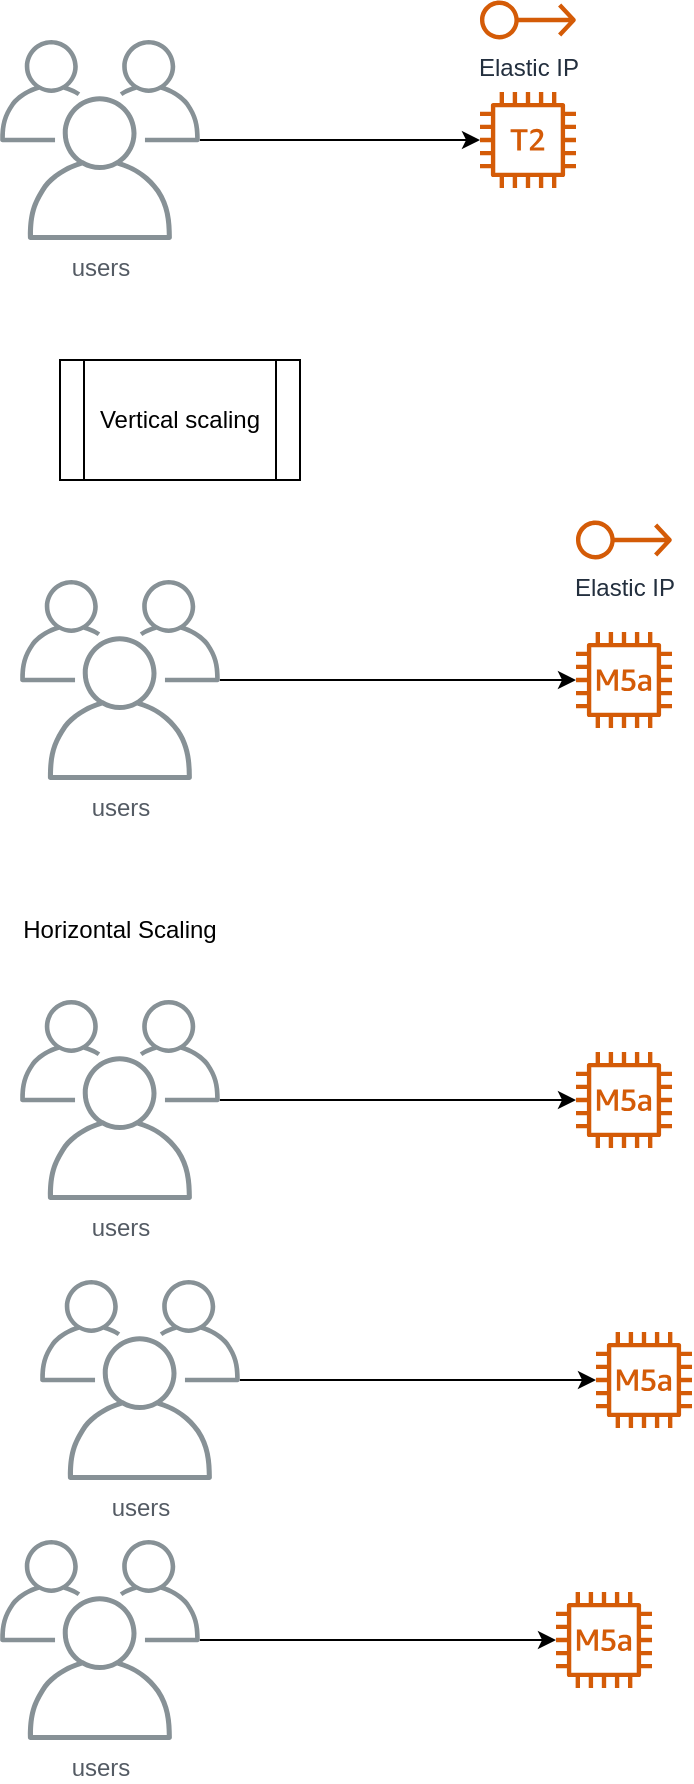 <mxfile version="21.5.2" type="github">
  <diagram name="Page-1" id="gCFBRIp6WHzzj1wFb2W6">
    <mxGraphModel dx="954" dy="565" grid="1" gridSize="10" guides="1" tooltips="1" connect="1" arrows="1" fold="1" page="1" pageScale="1" pageWidth="827" pageHeight="1169" math="0" shadow="0">
      <root>
        <mxCell id="0" />
        <mxCell id="1" parent="0" />
        <mxCell id="1-e7QfcDts3RzyoBnkSf-1" value="" style="sketch=0;outlineConnect=0;fontColor=#232F3E;gradientColor=none;fillColor=#D45B07;strokeColor=none;dashed=0;verticalLabelPosition=bottom;verticalAlign=top;align=center;html=1;fontSize=12;fontStyle=0;aspect=fixed;pointerEvents=1;shape=mxgraph.aws4.t2_instance;" vertex="1" parent="1">
          <mxGeometry x="330" y="126" width="48" height="48" as="geometry" />
        </mxCell>
        <mxCell id="1-e7QfcDts3RzyoBnkSf-4" value="" style="edgeStyle=orthogonalEdgeStyle;rounded=0;orthogonalLoop=1;jettySize=auto;html=1;" edge="1" parent="1" source="1-e7QfcDts3RzyoBnkSf-3" target="1-e7QfcDts3RzyoBnkSf-1">
          <mxGeometry relative="1" as="geometry" />
        </mxCell>
        <mxCell id="1-e7QfcDts3RzyoBnkSf-3" value="users" style="sketch=0;outlineConnect=0;gradientColor=none;fontColor=#545B64;strokeColor=none;fillColor=#879196;dashed=0;verticalLabelPosition=bottom;verticalAlign=top;align=center;html=1;fontSize=12;fontStyle=0;aspect=fixed;shape=mxgraph.aws4.illustration_users;pointerEvents=1" vertex="1" parent="1">
          <mxGeometry x="90" y="100" width="100" height="100" as="geometry" />
        </mxCell>
        <mxCell id="1-e7QfcDts3RzyoBnkSf-7" value="" style="edgeStyle=orthogonalEdgeStyle;rounded=0;orthogonalLoop=1;jettySize=auto;html=1;" edge="1" parent="1" source="1-e7QfcDts3RzyoBnkSf-5" target="1-e7QfcDts3RzyoBnkSf-6">
          <mxGeometry relative="1" as="geometry" />
        </mxCell>
        <mxCell id="1-e7QfcDts3RzyoBnkSf-5" value="users" style="sketch=0;outlineConnect=0;gradientColor=none;fontColor=#545B64;strokeColor=none;fillColor=#879196;dashed=0;verticalLabelPosition=bottom;verticalAlign=top;align=center;html=1;fontSize=12;fontStyle=0;aspect=fixed;shape=mxgraph.aws4.illustration_users;pointerEvents=1" vertex="1" parent="1">
          <mxGeometry x="100" y="370" width="100" height="100" as="geometry" />
        </mxCell>
        <mxCell id="1-e7QfcDts3RzyoBnkSf-6" value="" style="sketch=0;outlineConnect=0;fontColor=#232F3E;gradientColor=none;fillColor=#D45B07;strokeColor=none;dashed=0;verticalLabelPosition=bottom;verticalAlign=top;align=center;html=1;fontSize=12;fontStyle=0;aspect=fixed;pointerEvents=1;shape=mxgraph.aws4.m5a_instance;" vertex="1" parent="1">
          <mxGeometry x="378" y="396" width="48" height="48" as="geometry" />
        </mxCell>
        <mxCell id="1-e7QfcDts3RzyoBnkSf-8" value="Elastic IP" style="sketch=0;outlineConnect=0;fontColor=#232F3E;gradientColor=none;fillColor=#D45B07;strokeColor=none;dashed=0;verticalLabelPosition=bottom;verticalAlign=top;align=center;html=1;fontSize=12;fontStyle=0;aspect=fixed;pointerEvents=1;shape=mxgraph.aws4.elastic_ip_address;" vertex="1" parent="1">
          <mxGeometry x="378" y="340" width="48" height="20" as="geometry" />
        </mxCell>
        <mxCell id="1-e7QfcDts3RzyoBnkSf-9" value="Elastic IP" style="sketch=0;outlineConnect=0;fontColor=#232F3E;gradientColor=none;fillColor=#D45B07;strokeColor=none;dashed=0;verticalLabelPosition=bottom;verticalAlign=top;align=center;html=1;fontSize=12;fontStyle=0;aspect=fixed;pointerEvents=1;shape=mxgraph.aws4.elastic_ip_address;" vertex="1" parent="1">
          <mxGeometry x="330" y="80" width="48" height="20" as="geometry" />
        </mxCell>
        <mxCell id="1-e7QfcDts3RzyoBnkSf-11" value="Vertical scaling" style="shape=process;whiteSpace=wrap;html=1;backgroundOutline=1;" vertex="1" parent="1">
          <mxGeometry x="120" y="260" width="120" height="60" as="geometry" />
        </mxCell>
        <mxCell id="1-e7QfcDts3RzyoBnkSf-12" value="Horizontal Scaling" style="text;html=1;strokeColor=none;fillColor=none;align=center;verticalAlign=middle;whiteSpace=wrap;rounded=0;" vertex="1" parent="1">
          <mxGeometry x="100" y="530" width="100" height="30" as="geometry" />
        </mxCell>
        <mxCell id="1-e7QfcDts3RzyoBnkSf-22" value="" style="edgeStyle=orthogonalEdgeStyle;rounded=0;orthogonalLoop=1;jettySize=auto;html=1;" edge="1" parent="1" source="1-e7QfcDts3RzyoBnkSf-23" target="1-e7QfcDts3RzyoBnkSf-24">
          <mxGeometry relative="1" as="geometry" />
        </mxCell>
        <mxCell id="1-e7QfcDts3RzyoBnkSf-23" value="users" style="sketch=0;outlineConnect=0;gradientColor=none;fontColor=#545B64;strokeColor=none;fillColor=#879196;dashed=0;verticalLabelPosition=bottom;verticalAlign=top;align=center;html=1;fontSize=12;fontStyle=0;aspect=fixed;shape=mxgraph.aws4.illustration_users;pointerEvents=1" vertex="1" parent="1">
          <mxGeometry x="100" y="580" width="100" height="100" as="geometry" />
        </mxCell>
        <mxCell id="1-e7QfcDts3RzyoBnkSf-24" value="" style="sketch=0;outlineConnect=0;fontColor=#232F3E;gradientColor=none;fillColor=#D45B07;strokeColor=none;dashed=0;verticalLabelPosition=bottom;verticalAlign=top;align=center;html=1;fontSize=12;fontStyle=0;aspect=fixed;pointerEvents=1;shape=mxgraph.aws4.m5a_instance;" vertex="1" parent="1">
          <mxGeometry x="378" y="606" width="48" height="48" as="geometry" />
        </mxCell>
        <mxCell id="1-e7QfcDts3RzyoBnkSf-25" value="" style="edgeStyle=orthogonalEdgeStyle;rounded=0;orthogonalLoop=1;jettySize=auto;html=1;" edge="1" parent="1" source="1-e7QfcDts3RzyoBnkSf-26" target="1-e7QfcDts3RzyoBnkSf-27">
          <mxGeometry relative="1" as="geometry" />
        </mxCell>
        <mxCell id="1-e7QfcDts3RzyoBnkSf-26" value="users" style="sketch=0;outlineConnect=0;gradientColor=none;fontColor=#545B64;strokeColor=none;fillColor=#879196;dashed=0;verticalLabelPosition=bottom;verticalAlign=top;align=center;html=1;fontSize=12;fontStyle=0;aspect=fixed;shape=mxgraph.aws4.illustration_users;pointerEvents=1" vertex="1" parent="1">
          <mxGeometry x="110" y="720" width="100" height="100" as="geometry" />
        </mxCell>
        <mxCell id="1-e7QfcDts3RzyoBnkSf-27" value="" style="sketch=0;outlineConnect=0;fontColor=#232F3E;gradientColor=none;fillColor=#D45B07;strokeColor=none;dashed=0;verticalLabelPosition=bottom;verticalAlign=top;align=center;html=1;fontSize=12;fontStyle=0;aspect=fixed;pointerEvents=1;shape=mxgraph.aws4.m5a_instance;" vertex="1" parent="1">
          <mxGeometry x="388" y="746" width="48" height="48" as="geometry" />
        </mxCell>
        <mxCell id="1-e7QfcDts3RzyoBnkSf-28" value="" style="edgeStyle=orthogonalEdgeStyle;rounded=0;orthogonalLoop=1;jettySize=auto;html=1;" edge="1" parent="1" source="1-e7QfcDts3RzyoBnkSf-29" target="1-e7QfcDts3RzyoBnkSf-30">
          <mxGeometry relative="1" as="geometry" />
        </mxCell>
        <mxCell id="1-e7QfcDts3RzyoBnkSf-29" value="users" style="sketch=0;outlineConnect=0;gradientColor=none;fontColor=#545B64;strokeColor=none;fillColor=#879196;dashed=0;verticalLabelPosition=bottom;verticalAlign=top;align=center;html=1;fontSize=12;fontStyle=0;aspect=fixed;shape=mxgraph.aws4.illustration_users;pointerEvents=1" vertex="1" parent="1">
          <mxGeometry x="90" y="850" width="100" height="100" as="geometry" />
        </mxCell>
        <mxCell id="1-e7QfcDts3RzyoBnkSf-30" value="" style="sketch=0;outlineConnect=0;fontColor=#232F3E;gradientColor=none;fillColor=#D45B07;strokeColor=none;dashed=0;verticalLabelPosition=bottom;verticalAlign=top;align=center;html=1;fontSize=12;fontStyle=0;aspect=fixed;pointerEvents=1;shape=mxgraph.aws4.m5a_instance;" vertex="1" parent="1">
          <mxGeometry x="368" y="876" width="48" height="48" as="geometry" />
        </mxCell>
      </root>
    </mxGraphModel>
  </diagram>
</mxfile>
